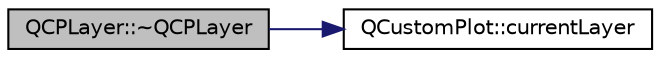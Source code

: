 digraph "QCPLayer::~QCPLayer"
{
 // LATEX_PDF_SIZE
  edge [fontname="Helvetica",fontsize="10",labelfontname="Helvetica",labelfontsize="10"];
  node [fontname="Helvetica",fontsize="10",shape=record];
  rankdir="LR";
  Node1 [label="QCPLayer::~QCPLayer",height=0.2,width=0.4,color="black", fillcolor="grey75", style="filled", fontcolor="black",tooltip=" "];
  Node1 -> Node2 [color="midnightblue",fontsize="10",style="solid",fontname="Helvetica"];
  Node2 [label="QCustomPlot::currentLayer",height=0.2,width=0.4,color="black", fillcolor="white", style="filled",URL="$classQCustomPlot.html#a0421d647f420b0b4c57aec1708857af5",tooltip=" "];
}
